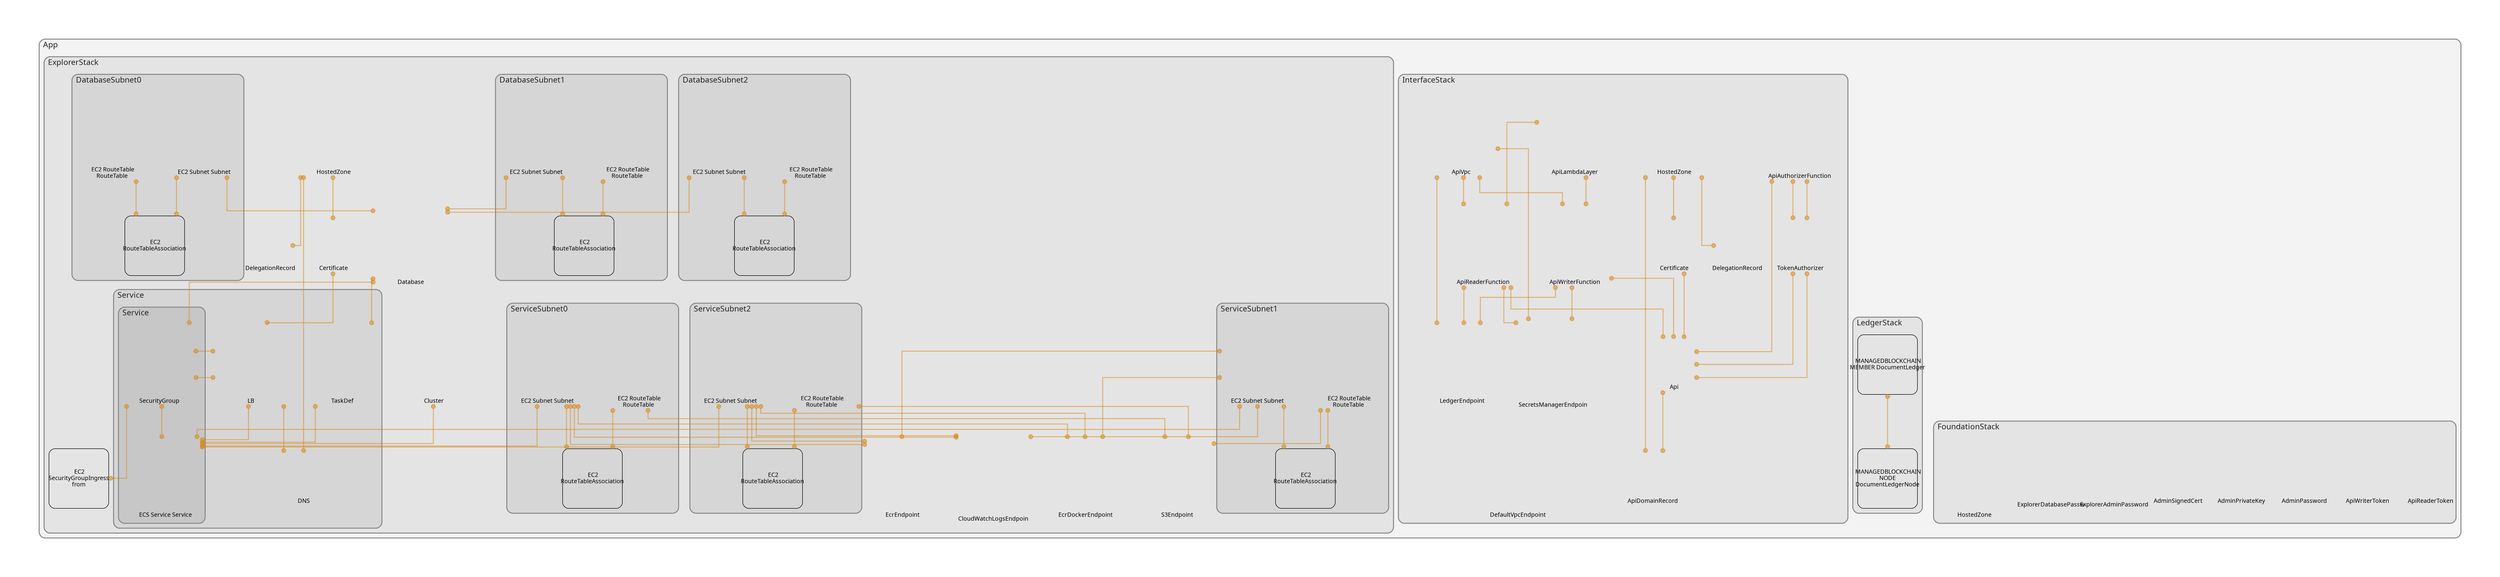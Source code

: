 digraph "Diagram" {
  splines = "ortho";
  pad = "1.0";
  nodesep = "0.60";
  ranksep = "0.75";
  fontname = "Sans-Serif";
  fontsize = "15";
  dpi = "200";
  rankdir = "BT";
  compound = "true";
  fontcolor = "#222222";
  edge [
    color = "#D5871488",
    penwidth = 2,
    arrowhead = "dot",
    arrowtail = "dot",
  ];
  node [
    shape = "box",
    style = "rounded",
    fixedsize = true,
    width = 1.7,
    height = 1.7,
    labelloc = "c",
    imagescale = true,
    fontname = "Sans-Serif",
    fontsize = 8,
    margin = 8,
  ];
  subgraph "App" {
    subgraph "cluster-SubGraph.App" {
      graph [
        label = "App",
        labelloc = "b",
        labeljust = "l",
        margin = "10",
        fontsize = "16",
        penwidth = "2",
        pencolor = "#888888",
        style = "filled,rounded",
        fillcolor = "#f3f3f3",
      ];
      subgraph "cluster-SubGraph.FoundationStack" {
        graph [
          label = "FoundationStack",
          labelloc = "b",
          labeljust = "l",
          margin = "10",
          fontsize = "16",
          penwidth = "2",
          pencolor = "#888888",
          style = "filled,rounded",
          fillcolor = "#e4e4e4",
        ];
        "FoundationStack/ApiReaderToken" [
          label = " ApiReaderToken",
          fontsize = 12,
          image = "/usr/local/lib/node_modules/cdk-dia/icons/aws/Service/Arch_Security-Identity-Compliance/64/Arch_AWS-Secrets-Manager_64@5x.png",
          imagescale = "true",
          imagepos = "tc",
          penwidth = "0",
          shape = "node",
          fixedsize = "true",
          labelloc = "b",
          width = 1.2,
          height = 1.466,
        ];
        "FoundationStack/ApiWriterToken" [
          label = " ApiWriterToken",
          fontsize = 12,
          image = "/usr/local/lib/node_modules/cdk-dia/icons/aws/Service/Arch_Security-Identity-Compliance/64/Arch_AWS-Secrets-Manager_64@5x.png",
          imagescale = "true",
          imagepos = "tc",
          penwidth = "0",
          shape = "node",
          fixedsize = "true",
          labelloc = "b",
          width = 1.2,
          height = 1.466,
        ];
        "FoundationStack/AdminPassword" [
          label = " AdminPassword",
          fontsize = 12,
          image = "/usr/local/lib/node_modules/cdk-dia/icons/aws/Service/Arch_Security-Identity-Compliance/64/Arch_AWS-Secrets-Manager_64@5x.png",
          imagescale = "true",
          imagepos = "tc",
          penwidth = "0",
          shape = "node",
          fixedsize = "true",
          labelloc = "b",
          width = 1.2,
          height = 1.466,
        ];
        "FoundationStack/AdminPrivateKey" [
          label = " AdminPrivateKey",
          fontsize = 12,
          image = "/usr/local/lib/node_modules/cdk-dia/icons/aws/Service/Arch_Security-Identity-Compliance/64/Arch_AWS-Secrets-Manager_64@5x.png",
          imagescale = "true",
          imagepos = "tc",
          penwidth = "0",
          shape = "node",
          fixedsize = "true",
          labelloc = "b",
          width = 1.2,
          height = 1.466,
        ];
        "FoundationStack/AdminSignedCert" [
          label = " AdminSignedCert",
          fontsize = 12,
          image = "/usr/local/lib/node_modules/cdk-dia/icons/aws/Service/Arch_Security-Identity-Compliance/64/Arch_AWS-Secrets-Manager_64@5x.png",
          imagescale = "true",
          imagepos = "tc",
          penwidth = "0",
          shape = "node",
          fixedsize = "true",
          labelloc = "b",
          width = 1.2,
          height = 1.466,
        ];
        "FoundationStack/ExplorerAdminPassword" [
          label = "\nExplorerAdminPassword",
          fontsize = 12,
          image = "/usr/local/lib/node_modules/cdk-dia/icons/aws/Service/Arch_Security-Identity-Compliance/64/Arch_AWS-Secrets-Manager_64@5x.png",
          imagescale = "true",
          imagepos = "tc",
          penwidth = "0",
          shape = "node",
          fixedsize = "true",
          labelloc = "b",
          width = 1.2,
          height = 1.682,
        ];
        "FoundationStack/ExplorerDatabasePassword" [
          label = "\nExplorerDatabasePassw",
          fontsize = 12,
          image = "/usr/local/lib/node_modules/cdk-dia/icons/aws/Service/Arch_Security-Identity-Compliance/64/Arch_AWS-Secrets-Manager_64@5x.png",
          imagescale = "true",
          imagepos = "tc",
          penwidth = "0",
          shape = "node",
          fixedsize = "true",
          labelloc = "b",
          width = 1.2,
          height = 1.682,
        ];
        "FoundationStack/HostedZone" [
          label = " HostedZone",
          fontsize = 12,
          image = "/usr/local/lib/node_modules/cdk-dia/icons/aws/Resource/Res_Networking-and-Content-Delivery/Res_48_Dark/Res_Amazon-Route-53-Hosted-Zone_48_Dark_gen.png",
          imagescale = "true",
          imagepos = "tc",
          penwidth = "0",
          shape = "node",
          fixedsize = "true",
          labelloc = "b",
          width = 2,
          height = 2.266,
        ];
      }
      subgraph "cluster-SubGraph.LedgerStack" {
        graph [
          label = "LedgerStack",
          labelloc = "b",
          labeljust = "l",
          margin = "10",
          fontsize = "16",
          penwidth = "2",
          pencolor = "#888888",
          style = "filled,rounded",
          fillcolor = "#e4e4e4",
        ];
        "LedgerStack/DocumentLedger" [
          label = " MANAGEDBLOCKCHAIN\nMEMBER DocumentLedger",
          fontsize = 12,
        ];
        "LedgerStack/DocumentLedgerNode" [
          label = " MANAGEDBLOCKCHAIN\nNODE\nDocumentLedgerNode",
          fontsize = 12,
        ];
      }
      subgraph "cluster-SubGraph.InterfaceStack" {
        graph [
          label = "InterfaceStack",
          labelloc = "b",
          labeljust = "l",
          margin = "10",
          fontsize = "16",
          penwidth = "2",
          pencolor = "#888888",
          style = "filled,rounded",
          fillcolor = "#e4e4e4",
        ];
        "InterfaceStack/HostedZone" [
          label = " HostedZone",
          fontsize = 12,
          image = "/usr/local/lib/node_modules/cdk-dia/icons/aws/Resource/Res_Networking-and-Content-Delivery/Res_48_Dark/Res_Amazon-Route-53-Hosted-Zone_48_Dark_gen.png",
          imagescale = "true",
          imagepos = "tc",
          penwidth = "0",
          shape = "node",
          fixedsize = "true",
          labelloc = "b",
          width = 2,
          height = 2.266,
        ];
        "InterfaceStack/DelegationRecord" [
          label = " DelegationRecord",
          fontsize = 12,
          image = "/usr/local/lib/node_modules/cdk-dia/icons/aws/Resource/Res_Networking-and-Content-Delivery/Res_48_Dark/Res_Amazon-Route-53-Hosted-Zone_48_Dark_gen.png",
          imagescale = "true",
          imagepos = "tc",
          penwidth = "0",
          shape = "node",
          fixedsize = "true",
          labelloc = "b",
          width = 1.2,
          height = 1.466,
        ];
        "InterfaceStack/Certificate" [
          label = " Certificate",
          fontsize = 12,
          image = "/usr/local/lib/node_modules/cdk-dia/icons/aws/Service/Arch_Security-Identity-Compliance/64/Arch_AWS-Certificate-Manager_64@5x.png",
          imagescale = "true",
          imagepos = "tc",
          penwidth = "0",
          shape = "node",
          fixedsize = "true",
          labelloc = "b",
          width = 1.2,
          height = 1.466,
        ];
        "InterfaceStack/ApiVpc" [
          label = " ApiVpc",
          fontsize = 12,
          image = "/usr/local/lib/node_modules/cdk-dia/icons/aws/Service/Arch_Networking-Content/64/Arch_Amazon-Virtual-Private-Cloud_64@5x.png",
          imagescale = "true",
          imagepos = "tc",
          penwidth = "0",
          shape = "node",
          fixedsize = "true",
          labelloc = "b",
          width = 2,
          height = 2.266,
        ];
        "InterfaceStack/Api" [
          label = " Api",
          fontsize = 12,
          image = "/usr/local/lib/node_modules/cdk-dia/icons/aws/Service/Arch_Networking-Content/64/Arch_Amazon-API-Gateway_64@5x.png",
          imagescale = "true",
          imagepos = "tc",
          penwidth = "0",
          shape = "node",
          fixedsize = "true",
          labelloc = "b",
          width = 1.2,
          height = 1.466,
        ];
        "InterfaceStack/ApiDomainRecord" [
          label = " ApiDomainRecord",
          fontsize = 12,
          image = "/usr/local/lib/node_modules/cdk-dia/icons/aws/Resource/Res_Networking-and-Content-Delivery/Res_48_Dark/Res_Amazon-Route-53-Hosted-Zone_48_Dark_gen.png",
          imagescale = "true",
          imagepos = "tc",
          penwidth = "0",
          shape = "node",
          fixedsize = "true",
          labelloc = "b",
          width = 1.2,
          height = 1.466,
        ];
        "InterfaceStack/ApiAuthorizerFunction" [
          label = "\nApiAuthorizerFunction",
          fontsize = 12,
          image = "/usr/local/lib/node_modules/cdk-dia/icons/aws/Service/Arch_Compute/64/Arch_AWS-Lambda_64@5x.png",
          imagescale = "true",
          imagepos = "tc",
          penwidth = "0",
          shape = "node",
          fixedsize = "true",
          labelloc = "b",
          width = 2,
          height = 2.4819999999999998,
        ];
        "InterfaceStack/ApiLambdaLayer" [
          label = " ApiLambdaLayer",
          fontsize = 12,
          image = "/usr/local/lib/node_modules/cdk-dia/icons/aws/Service/Arch_Compute/64/Arch_AWS-Lambda_64@5x.png",
          imagescale = "true",
          imagepos = "tc",
          penwidth = "0",
          shape = "node",
          fixedsize = "true",
          labelloc = "b",
          width = 2,
          height = 2.266,
        ];
        "InterfaceStack/ApiReaderFunction" [
          label = " ApiReaderFunction",
          fontsize = 12,
          image = "/usr/local/lib/node_modules/cdk-dia/icons/aws/Service/Arch_Compute/64/Arch_AWS-Lambda_64@5x.png",
          imagescale = "true",
          imagepos = "tc",
          penwidth = "0",
          shape = "node",
          fixedsize = "true",
          labelloc = "b",
          width = 2,
          height = 2.266,
        ];
        "InterfaceStack/ApiWriterFunction" [
          label = " ApiWriterFunction",
          fontsize = 12,
          image = "/usr/local/lib/node_modules/cdk-dia/icons/aws/Service/Arch_Compute/64/Arch_AWS-Lambda_64@5x.png",
          imagescale = "true",
          imagepos = "tc",
          penwidth = "0",
          shape = "node",
          fixedsize = "true",
          labelloc = "b",
          width = 2,
          height = 2.266,
        ];
        "InterfaceStack/SecretsManagerEndpoint" [
          label = "\nSecretsManagerEndpoin",
          fontsize = 12,
          image = "/usr/local/lib/node_modules/cdk-dia/icons/aws/Resource/Res_Networking-and-Content-Delivery/Res_48_Dark/Res_Amazon-VPC_Endpoints_48_Dark_gen.png",
          imagescale = "true",
          imagepos = "tc",
          penwidth = "0",
          shape = "node",
          fixedsize = "true",
          labelloc = "b",
          width = 2,
          height = 2.4819999999999998,
        ];
        "InterfaceStack/LedgerEndpoint" [
          label = " LedgerEndpoint",
          fontsize = 12,
          image = "/usr/local/lib/node_modules/cdk-dia/icons/aws/Resource/Res_Networking-and-Content-Delivery/Res_48_Dark/Res_Amazon-VPC_Endpoints_48_Dark_gen.png",
          imagescale = "true",
          imagepos = "tc",
          penwidth = "0",
          shape = "node",
          fixedsize = "true",
          labelloc = "b",
          width = 2,
          height = 2.266,
        ];
        "InterfaceStack/TokenAuthorizer" [
          label = " TokenAuthorizer",
          fontsize = 12,
          image = "/usr/local/lib/node_modules/cdk-dia/icons/aws/Service/Arch_Networking-Content/64/Arch_Amazon-API-Gateway_64@5x.png",
          imagescale = "true",
          imagepos = "tc",
          penwidth = "0",
          shape = "node",
          fixedsize = "true",
          labelloc = "b",
          width = 1.2,
          height = 1.466,
        ];
        "InterfaceStack/DefaultVpcEndpoint" [
          label = " DefaultVpcEndpoint",
          fontsize = 12,
          image = "/usr/local/lib/node_modules/cdk-dia/icons/aws/Resource/Res_Networking-and-Content-Delivery/Res_48_Dark/Res_Amazon-VPC_Endpoints_48_Dark_gen.png",
          imagescale = "true",
          imagepos = "tc",
          penwidth = "0",
          shape = "node",
          fixedsize = "true",
          labelloc = "b",
          width = 2,
          height = 2.266,
        ];
      }
      subgraph "cluster-SubGraph.ExplorerStack" {
        graph [
          label = "ExplorerStack",
          labelloc = "b",
          labeljust = "l",
          margin = "10",
          fontsize = "16",
          penwidth = "2",
          pencolor = "#888888",
          style = "filled,rounded",
          fillcolor = "#e4e4e4",
        ];
        "ExplorerStack/Database" [
          label = " Database",
          fontsize = 12,
          image = "/usr/local/lib/node_modules/cdk-dia/icons/aws/Resource/Res_Compute/Res_48_Dark/Res_Amazon-EC2_T2-Instance_48_Dark.png",
          imagescale = "true",
          imagepos = "tc",
          penwidth = "0",
          shape = "node",
          fixedsize = "true",
          labelloc = "b",
          width = 2,
          height = 2.266,
        ];
        "ExplorerStack/HostedZone" [
          label = " HostedZone",
          fontsize = 12,
          image = "/usr/local/lib/node_modules/cdk-dia/icons/aws/Resource/Res_Networking-and-Content-Delivery/Res_48_Dark/Res_Amazon-Route-53-Hosted-Zone_48_Dark_gen.png",
          imagescale = "true",
          imagepos = "tc",
          penwidth = "0",
          shape = "node",
          fixedsize = "true",
          labelloc = "b",
          width = 2,
          height = 2.266,
        ];
        "ExplorerStack/DelegationRecord" [
          label = " DelegationRecord",
          fontsize = 12,
          image = "/usr/local/lib/node_modules/cdk-dia/icons/aws/Resource/Res_Networking-and-Content-Delivery/Res_48_Dark/Res_Amazon-Route-53-Hosted-Zone_48_Dark_gen.png",
          imagescale = "true",
          imagepos = "tc",
          penwidth = "0",
          shape = "node",
          fixedsize = "true",
          labelloc = "b",
          width = 1.2,
          height = 1.466,
        ];
        "ExplorerStack/Certificate" [
          label = " Certificate",
          fontsize = 12,
          image = "/usr/local/lib/node_modules/cdk-dia/icons/aws/Service/Arch_Security-Identity-Compliance/64/Arch_AWS-Certificate-Manager_64@5x.png",
          imagescale = "true",
          imagepos = "tc",
          penwidth = "0",
          shape = "node",
          fixedsize = "true",
          labelloc = "b",
          width = 1.2,
          height = 1.466,
        ];
        "ExplorerStack/Cluster" [
          label = " Cluster",
          fontsize = 12,
          image = "/usr/local/lib/node_modules/cdk-dia/icons/aws/Service/Arch_Compute/64/Arch_Amazon-Elastic-Container-Service_64@5x.png",
          imagescale = "true",
          imagepos = "tc",
          penwidth = "0",
          shape = "node",
          fixedsize = "true",
          labelloc = "b",
          width = 2,
          height = 2.266,
        ];
        "ExplorerStack/CloudWatchLogsEndpoint" [
          label = "\nCloudWatchLogsEndpoin",
          fontsize = 12,
          image = "/usr/local/lib/node_modules/cdk-dia/icons/aws/Resource/Res_Networking-and-Content-Delivery/Res_48_Dark/Res_Amazon-VPC_Endpoints_48_Dark_gen.png",
          imagescale = "true",
          imagepos = "tc",
          penwidth = "0",
          shape = "node",
          fixedsize = "true",
          labelloc = "b",
          width = 2,
          height = 2.4819999999999998,
        ];
        "ExplorerStack/EcrEndpoint" [
          label = " EcrEndpoint",
          fontsize = 12,
          image = "/usr/local/lib/node_modules/cdk-dia/icons/aws/Resource/Res_Networking-and-Content-Delivery/Res_48_Dark/Res_Amazon-VPC_Endpoints_48_Dark_gen.png",
          imagescale = "true",
          imagepos = "tc",
          penwidth = "0",
          shape = "node",
          fixedsize = "true",
          labelloc = "b",
          width = 2,
          height = 2.266,
        ];
        "ExplorerStack/EcrDockerEndpoint" [
          label = " EcrDockerEndpoint",
          fontsize = 12,
          image = "/usr/local/lib/node_modules/cdk-dia/icons/aws/Resource/Res_Networking-and-Content-Delivery/Res_48_Dark/Res_Amazon-VPC_Endpoints_48_Dark_gen.png",
          imagescale = "true",
          imagepos = "tc",
          penwidth = "0",
          shape = "node",
          fixedsize = "true",
          labelloc = "b",
          width = 2,
          height = 2.266,
        ];
        "ExplorerStack/S3Endpoint" [
          label = " S3Endpoint",
          fontsize = 12,
          image = "/usr/local/lib/node_modules/cdk-dia/icons/aws/Resource/Res_Networking-and-Content-Delivery/Res_48_Dark/Res_Amazon-VPC_Endpoints_48_Dark_gen.png",
          imagescale = "true",
          imagepos = "tc",
          penwidth = "0",
          shape = "node",
          fixedsize = "true",
          labelloc = "b",
          width = 2,
          height = 2.266,
        ];
        "ExplorerStack/DefaultVpcEndpointSecurityGroup/from ExplorerStackServiceSecurityGroupD83D98DD_30001-30004" [
          label = " EC2\nSecurityGroupIngress\nfrom",
          fontsize = 12,
        ];
        subgraph "cluster-SubGraph.DatabaseSubnet0" {
          graph [
            label = "DatabaseSubnet0",
            labelloc = "b",
            labeljust = "l",
            margin = "10",
            fontsize = "16",
            penwidth = "2",
            pencolor = "#888888",
            style = "filled,rounded",
            fillcolor = "#d6d6d6",
          ];
          "ExplorerStack/DatabaseSubnet0/Subnet" [
            label = " EC2 Subnet Subnet",
            fontsize = 12,
            image = "/usr/local/lib/node_modules/cdk-dia/icons/aws/Resource/Res_Networking-and-Content-Delivery/Res_48_Dark/Res_Amazon-Route-53_Route-Table_48_Dark_gen.png",
            imagescale = "true",
            imagepos = "tc",
            penwidth = "0",
            shape = "node",
            fixedsize = "true",
            labelloc = "b",
            width = 2,
            height = 2.266,
          ];
          "ExplorerStack/DatabaseSubnet0/RouteTable" [
            label = " EC2 RouteTable\nRouteTable",
            fontsize = 12,
            image = "/usr/local/lib/node_modules/cdk-dia/icons/aws/Resource/Res_Networking-and-Content-Delivery/Res_48_Dark/Res_Amazon-Route-53_Route-Table_48_Dark_gen.png",
            imagescale = "true",
            imagepos = "tc",
            penwidth = "0",
            shape = "node",
            fixedsize = "true",
            labelloc = "b",
            width = 2,
            height = 2.4819999999999998,
          ];
          "ExplorerStack/DatabaseSubnet0/RouteTableAssociation" [
            label = " EC2\nRouteTableAssociation",
            fontsize = 12,
          ];
        }
        subgraph "cluster-SubGraph.DatabaseSubnet1" {
          graph [
            label = "DatabaseSubnet1",
            labelloc = "b",
            labeljust = "l",
            margin = "10",
            fontsize = "16",
            penwidth = "2",
            pencolor = "#888888",
            style = "filled,rounded",
            fillcolor = "#d6d6d6",
          ];
          "ExplorerStack/DatabaseSubnet1/Subnet" [
            label = " EC2 Subnet Subnet",
            fontsize = 12,
            image = "/usr/local/lib/node_modules/cdk-dia/icons/aws/Resource/Res_Networking-and-Content-Delivery/Res_48_Dark/Res_Amazon-Route-53_Route-Table_48_Dark_gen.png",
            imagescale = "true",
            imagepos = "tc",
            penwidth = "0",
            shape = "node",
            fixedsize = "true",
            labelloc = "b",
            width = 2,
            height = 2.266,
          ];
          "ExplorerStack/DatabaseSubnet1/RouteTable" [
            label = " EC2 RouteTable\nRouteTable",
            fontsize = 12,
            image = "/usr/local/lib/node_modules/cdk-dia/icons/aws/Resource/Res_Networking-and-Content-Delivery/Res_48_Dark/Res_Amazon-Route-53_Route-Table_48_Dark_gen.png",
            imagescale = "true",
            imagepos = "tc",
            penwidth = "0",
            shape = "node",
            fixedsize = "true",
            labelloc = "b",
            width = 2,
            height = 2.4819999999999998,
          ];
          "ExplorerStack/DatabaseSubnet1/RouteTableAssociation" [
            label = " EC2\nRouteTableAssociation",
            fontsize = 12,
          ];
        }
        subgraph "cluster-SubGraph.DatabaseSubnet2" {
          graph [
            label = "DatabaseSubnet2",
            labelloc = "b",
            labeljust = "l",
            margin = "10",
            fontsize = "16",
            penwidth = "2",
            pencolor = "#888888",
            style = "filled,rounded",
            fillcolor = "#d6d6d6",
          ];
          "ExplorerStack/DatabaseSubnet2/Subnet" [
            label = " EC2 Subnet Subnet",
            fontsize = 12,
            image = "/usr/local/lib/node_modules/cdk-dia/icons/aws/Resource/Res_Networking-and-Content-Delivery/Res_48_Dark/Res_Amazon-Route-53_Route-Table_48_Dark_gen.png",
            imagescale = "true",
            imagepos = "tc",
            penwidth = "0",
            shape = "node",
            fixedsize = "true",
            labelloc = "b",
            width = 2,
            height = 2.266,
          ];
          "ExplorerStack/DatabaseSubnet2/RouteTable" [
            label = " EC2 RouteTable\nRouteTable",
            fontsize = 12,
            image = "/usr/local/lib/node_modules/cdk-dia/icons/aws/Resource/Res_Networking-and-Content-Delivery/Res_48_Dark/Res_Amazon-Route-53_Route-Table_48_Dark_gen.png",
            imagescale = "true",
            imagepos = "tc",
            penwidth = "0",
            shape = "node",
            fixedsize = "true",
            labelloc = "b",
            width = 2,
            height = 2.4819999999999998,
          ];
          "ExplorerStack/DatabaseSubnet2/RouteTableAssociation" [
            label = " EC2\nRouteTableAssociation",
            fontsize = 12,
          ];
        }
        subgraph "cluster-SubGraph.ServiceSubnet0" {
          graph [
            label = "ServiceSubnet0",
            labelloc = "b",
            labeljust = "l",
            margin = "10",
            fontsize = "16",
            penwidth = "2",
            pencolor = "#888888",
            style = "filled,rounded",
            fillcolor = "#d6d6d6",
          ];
          "ExplorerStack/ServiceSubnet0/Subnet" [
            label = " EC2 Subnet Subnet",
            fontsize = 12,
            image = "/usr/local/lib/node_modules/cdk-dia/icons/aws/Resource/Res_Networking-and-Content-Delivery/Res_48_Dark/Res_Amazon-Route-53_Route-Table_48_Dark_gen.png",
            imagescale = "true",
            imagepos = "tc",
            penwidth = "0",
            shape = "node",
            fixedsize = "true",
            labelloc = "b",
            width = 2,
            height = 2.266,
          ];
          "ExplorerStack/ServiceSubnet0/RouteTable" [
            label = " EC2 RouteTable\nRouteTable",
            fontsize = 12,
            image = "/usr/local/lib/node_modules/cdk-dia/icons/aws/Resource/Res_Networking-and-Content-Delivery/Res_48_Dark/Res_Amazon-Route-53_Route-Table_48_Dark_gen.png",
            imagescale = "true",
            imagepos = "tc",
            penwidth = "0",
            shape = "node",
            fixedsize = "true",
            labelloc = "b",
            width = 2,
            height = 2.4819999999999998,
          ];
          "ExplorerStack/ServiceSubnet0/RouteTableAssociation" [
            label = " EC2\nRouteTableAssociation",
            fontsize = 12,
          ];
        }
        subgraph "cluster-SubGraph.ServiceSubnet1" {
          graph [
            label = "ServiceSubnet1",
            labelloc = "b",
            labeljust = "l",
            margin = "10",
            fontsize = "16",
            penwidth = "2",
            pencolor = "#888888",
            style = "filled,rounded",
            fillcolor = "#d6d6d6",
          ];
          "ExplorerStack/ServiceSubnet1/Subnet" [
            label = " EC2 Subnet Subnet",
            fontsize = 12,
            image = "/usr/local/lib/node_modules/cdk-dia/icons/aws/Resource/Res_Networking-and-Content-Delivery/Res_48_Dark/Res_Amazon-Route-53_Route-Table_48_Dark_gen.png",
            imagescale = "true",
            imagepos = "tc",
            penwidth = "0",
            shape = "node",
            fixedsize = "true",
            labelloc = "b",
            width = 2,
            height = 2.266,
          ];
          "ExplorerStack/ServiceSubnet1/RouteTable" [
            label = " EC2 RouteTable\nRouteTable",
            fontsize = 12,
            image = "/usr/local/lib/node_modules/cdk-dia/icons/aws/Resource/Res_Networking-and-Content-Delivery/Res_48_Dark/Res_Amazon-Route-53_Route-Table_48_Dark_gen.png",
            imagescale = "true",
            imagepos = "tc",
            penwidth = "0",
            shape = "node",
            fixedsize = "true",
            labelloc = "b",
            width = 2,
            height = 2.4819999999999998,
          ];
          "ExplorerStack/ServiceSubnet1/RouteTableAssociation" [
            label = " EC2\nRouteTableAssociation",
            fontsize = 12,
          ];
        }
        subgraph "cluster-SubGraph.ServiceSubnet2" {
          graph [
            label = "ServiceSubnet2",
            labelloc = "b",
            labeljust = "l",
            margin = "10",
            fontsize = "16",
            penwidth = "2",
            pencolor = "#888888",
            style = "filled,rounded",
            fillcolor = "#d6d6d6",
          ];
          "ExplorerStack/ServiceSubnet2/Subnet" [
            label = " EC2 Subnet Subnet",
            fontsize = 12,
            image = "/usr/local/lib/node_modules/cdk-dia/icons/aws/Resource/Res_Networking-and-Content-Delivery/Res_48_Dark/Res_Amazon-Route-53_Route-Table_48_Dark_gen.png",
            imagescale = "true",
            imagepos = "tc",
            penwidth = "0",
            shape = "node",
            fixedsize = "true",
            labelloc = "b",
            width = 2,
            height = 2.266,
          ];
          "ExplorerStack/ServiceSubnet2/RouteTable" [
            label = " EC2 RouteTable\nRouteTable",
            fontsize = 12,
            image = "/usr/local/lib/node_modules/cdk-dia/icons/aws/Resource/Res_Networking-and-Content-Delivery/Res_48_Dark/Res_Amazon-Route-53_Route-Table_48_Dark_gen.png",
            imagescale = "true",
            imagepos = "tc",
            penwidth = "0",
            shape = "node",
            fixedsize = "true",
            labelloc = "b",
            width = 2,
            height = 2.4819999999999998,
          ];
          "ExplorerStack/ServiceSubnet2/RouteTableAssociation" [
            label = " EC2\nRouteTableAssociation",
            fontsize = 12,
          ];
        }
        subgraph "cluster-SubGraph.Service" {
          graph [
            label = "Service",
            labelloc = "b",
            labeljust = "l",
            margin = "10",
            fontsize = "16",
            penwidth = "2",
            pencolor = "#888888",
            style = "filled,rounded",
            fillcolor = "#d6d6d6",
          ];
          "ExplorerStack/Service/LB" [
            label = " LB",
            fontsize = 12,
            image = "/usr/local/lib/node_modules/cdk-dia/icons/aws/Service/Arch_Networking-Content/64/Arch_Elastic-Load-Balancing_64@5x.png",
            imagescale = "true",
            imagepos = "tc",
            penwidth = "0",
            shape = "node",
            fixedsize = "true",
            labelloc = "b",
            width = 2,
            height = 2.266,
          ];
          "ExplorerStack/Service/DNS" [
            label = " DNS",
            fontsize = 12,
            image = "/usr/local/lib/node_modules/cdk-dia/icons/aws/Resource/Res_Networking-and-Content-Delivery/Res_48_Dark/Res_Amazon-Route-53-Hosted-Zone_48_Dark_gen.png",
            imagescale = "true",
            imagepos = "tc",
            penwidth = "0",
            shape = "node",
            fixedsize = "true",
            labelloc = "b",
            width = 1.2,
            height = 1.466,
          ];
          "ExplorerStack/Service/TaskDef" [
            label = " TaskDef",
            fontsize = 12,
            image = "/usr/local/lib/node_modules/cdk-dia/icons/aws/Resource/Res_Containers/Res_48_Dark/Res_Amazon-Elastic-Container-Service_Task_48_Dark_gen.png",
            imagescale = "true",
            imagepos = "tc",
            penwidth = "0",
            shape = "node",
            fixedsize = "true",
            labelloc = "b",
            width = 2,
            height = 2.266,
          ];
          subgraph "cluster-SubGraph.Service" {
            graph [
              label = "Service",
              labelloc = "b",
              labeljust = "l",
              margin = "10",
              fontsize = "16",
              penwidth = "2",
              pencolor = "#888888",
              style = "filled,rounded",
              fillcolor = "#c7c7c7",
            ];
            "ExplorerStack/Service/Service/Service" [
              label = " ECS Service Service",
              fontsize = 12,
              image = "/usr/local/lib/node_modules/cdk-dia/icons/aws/Resource/Res_Containers/Res_48_Dark/Res_Amazon-Elastic-Container-Service_Service_48_Dark_gen.png",
              imagescale = "true",
              imagepos = "tc",
              penwidth = "0",
              shape = "node",
              fixedsize = "true",
              labelloc = "b",
              width = 2,
              height = 2.266,
            ];
            "ExplorerStack/Service/Service/SecurityGroup" [
              label = " SecurityGroup",
              fontsize = 12,
              image = "/usr/local/lib/node_modules/cdk-dia/icons/aws/security_group.png",
              imagescale = "true",
              imagepos = "tc",
              penwidth = "0",
              shape = "node",
              fixedsize = "true",
              labelloc = "b",
              width = 2,
              height = 2.266,
            ];
          }
        }
      }
    }
  }
  "LedgerStack/DocumentLedgerNode" -> "LedgerStack/DocumentLedger" [
    dir = "both",
  ];
  "InterfaceStack/DelegationRecord" -> "InterfaceStack/HostedZone" [
    dir = "both",
  ];
  "InterfaceStack/Certificate" -> "InterfaceStack/HostedZone" [
    dir = "both",
  ];
  "InterfaceStack/Api" -> "InterfaceStack/Certificate" [
    dir = "both",
  ];
  "InterfaceStack/Api" -> "InterfaceStack/ApiReaderFunction" [
    dir = "both",
  ];
  "InterfaceStack/Api" -> "InterfaceStack/ApiWriterFunction" [
    dir = "both",
  ];
  "InterfaceStack/Api" -> "InterfaceStack/TokenAuthorizer" [
    dir = "both",
  ];
  "InterfaceStack/ApiDomainRecord" -> "InterfaceStack/HostedZone" [
    dir = "both",
  ];
  "InterfaceStack/ApiDomainRecord" -> "InterfaceStack/Api" [
    dir = "both",
  ];
  "InterfaceStack/ApiAuthorizerFunction" -> "InterfaceStack/Api" [
    dir = "both",
  ];
  "InterfaceStack/ApiAuthorizerFunction" -> "InterfaceStack/TokenAuthorizer" [
    dir = "both",
  ];
  "InterfaceStack/ApiReaderFunction" -> "InterfaceStack/ApiVpc" [
    dir = "both",
  ];
  "InterfaceStack/ApiReaderFunction" -> "InterfaceStack/ApiLambdaLayer" [
    dir = "both",
  ];
  "InterfaceStack/ApiWriterFunction" -> "InterfaceStack/ApiVpc" [
    dir = "both",
  ];
  "InterfaceStack/ApiWriterFunction" -> "InterfaceStack/ApiLambdaLayer" [
    dir = "both",
  ];
  "InterfaceStack/SecretsManagerEndpoint" -> "InterfaceStack/ApiVpc" [
    dir = "both",
  ];
  "InterfaceStack/SecretsManagerEndpoint" -> "InterfaceStack/ApiReaderFunction" [
    dir = "both",
  ];
  "InterfaceStack/SecretsManagerEndpoint" -> "InterfaceStack/ApiWriterFunction" [
    dir = "both",
  ];
  "InterfaceStack/LedgerEndpoint" -> "InterfaceStack/ApiVpc" [
    dir = "both",
  ];
  "InterfaceStack/LedgerEndpoint" -> "InterfaceStack/ApiReaderFunction" [
    dir = "both",
  ];
  "InterfaceStack/LedgerEndpoint" -> "InterfaceStack/ApiWriterFunction" [
    dir = "both",
  ];
  "InterfaceStack/TokenAuthorizer" -> "InterfaceStack/Api" [
    dir = "both",
  ];
  "InterfaceStack/TokenAuthorizer" -> "InterfaceStack/ApiAuthorizerFunction" [
    dir = "both",
  ];
  "ExplorerStack/DatabaseSubnet0/RouteTableAssociation" -> "ExplorerStack/DatabaseSubnet0/RouteTable" [
    dir = "both",
  ];
  "ExplorerStack/DatabaseSubnet0/RouteTableAssociation" -> "ExplorerStack/DatabaseSubnet0/Subnet" [
    dir = "both",
  ];
  "ExplorerStack/DatabaseSubnet1/RouteTableAssociation" -> "ExplorerStack/DatabaseSubnet1/RouteTable" [
    dir = "both",
  ];
  "ExplorerStack/DatabaseSubnet1/RouteTableAssociation" -> "ExplorerStack/DatabaseSubnet1/Subnet" [
    dir = "both",
  ];
  "ExplorerStack/DatabaseSubnet2/RouteTableAssociation" -> "ExplorerStack/DatabaseSubnet2/RouteTable" [
    dir = "both",
  ];
  "ExplorerStack/DatabaseSubnet2/RouteTableAssociation" -> "ExplorerStack/DatabaseSubnet2/Subnet" [
    dir = "both",
  ];
  "ExplorerStack/Database" -> "ExplorerStack/DatabaseSubnet0/Subnet" [
    dir = "both",
  ];
  "ExplorerStack/Database" -> "ExplorerStack/DatabaseSubnet1/Subnet" [
    dir = "both",
  ];
  "ExplorerStack/Database" -> "ExplorerStack/DatabaseSubnet2/Subnet" [
    dir = "both",
  ];
  "ExplorerStack/Database" -> "ExplorerStack/Service/Service/SecurityGroup" [
    dir = "both",
  ];
  "ExplorerStack/DelegationRecord" -> "ExplorerStack/HostedZone" [
    dir = "both",
  ];
  "ExplorerStack/Certificate" -> "ExplorerStack/HostedZone" [
    dir = "both",
  ];
  "ExplorerStack/ServiceSubnet0/RouteTableAssociation" -> "ExplorerStack/ServiceSubnet0/RouteTable" [
    dir = "both",
  ];
  "ExplorerStack/ServiceSubnet0/RouteTableAssociation" -> "ExplorerStack/ServiceSubnet0/Subnet" [
    dir = "both",
  ];
  "ExplorerStack/ServiceSubnet1/RouteTableAssociation" -> "ExplorerStack/ServiceSubnet1/RouteTable" [
    dir = "both",
  ];
  "ExplorerStack/ServiceSubnet1/RouteTableAssociation" -> "ExplorerStack/ServiceSubnet1/Subnet" [
    dir = "both",
  ];
  "ExplorerStack/ServiceSubnet2/RouteTableAssociation" -> "ExplorerStack/ServiceSubnet2/RouteTable" [
    dir = "both",
  ];
  "ExplorerStack/ServiceSubnet2/RouteTableAssociation" -> "ExplorerStack/ServiceSubnet2/Subnet" [
    dir = "both",
  ];
  "ExplorerStack/Service/LB" -> "ExplorerStack/Certificate" [
    dir = "both",
  ];
  "ExplorerStack/Service/LB" -> "ExplorerStack/Service/Service/SecurityGroup" [
    dir = "both",
  ];
  "ExplorerStack/Service/DNS" -> "ExplorerStack/HostedZone" [
    dir = "both",
  ];
  "ExplorerStack/Service/DNS" -> "ExplorerStack/Service/LB" [
    dir = "both",
  ];
  "ExplorerStack/Service/TaskDef" -> "ExplorerStack/Database" [
    dir = "both",
  ];
  "ExplorerStack/Service/Service/Service" -> "ExplorerStack/ServiceSubnet0/Subnet" [
    dir = "both",
  ];
  "ExplorerStack/Service/Service/Service" -> "ExplorerStack/ServiceSubnet1/Subnet" [
    dir = "both",
  ];
  "ExplorerStack/Service/Service/Service" -> "ExplorerStack/ServiceSubnet2/Subnet" [
    dir = "both",
  ];
  "ExplorerStack/Service/Service/Service" -> "ExplorerStack/Cluster" [
    dir = "both",
  ];
  "ExplorerStack/Service/Service/Service" -> "ExplorerStack/Service/LB" [
    dir = "both",
  ];
  "ExplorerStack/Service/Service/Service" -> "ExplorerStack/Service/TaskDef" [
    dir = "both",
  ];
  "ExplorerStack/Service/Service/Service" -> "ExplorerStack/Service/Service/SecurityGroup" [
    dir = "both",
  ];
  "ExplorerStack/Service/Service/SecurityGroup" -> "ExplorerStack/Service/LB" [
    dir = "both",
  ];
  "ExplorerStack/CloudWatchLogsEndpoint" -> "ExplorerStack/ServiceSubnet0/Subnet" [
    dir = "both",
  ];
  "ExplorerStack/CloudWatchLogsEndpoint" -> "ExplorerStack/ServiceSubnet1/Subnet" [
    dir = "both",
  ];
  "ExplorerStack/CloudWatchLogsEndpoint" -> "ExplorerStack/ServiceSubnet2/Subnet" [
    dir = "both",
  ];
  "ExplorerStack/EcrEndpoint" -> "ExplorerStack/ServiceSubnet0/Subnet" [
    dir = "both",
  ];
  "ExplorerStack/EcrEndpoint" -> "ExplorerStack/ServiceSubnet1/Subnet" [
    dir = "both",
  ];
  "ExplorerStack/EcrEndpoint" -> "ExplorerStack/ServiceSubnet2/Subnet" [
    dir = "both",
  ];
  "ExplorerStack/EcrDockerEndpoint" -> "ExplorerStack/ServiceSubnet0/Subnet" [
    dir = "both",
  ];
  "ExplorerStack/EcrDockerEndpoint" -> "ExplorerStack/ServiceSubnet1/Subnet" [
    dir = "both",
  ];
  "ExplorerStack/EcrDockerEndpoint" -> "ExplorerStack/ServiceSubnet2/Subnet" [
    dir = "both",
  ];
  "ExplorerStack/S3Endpoint" -> "ExplorerStack/ServiceSubnet0/RouteTable" [
    dir = "both",
  ];
  "ExplorerStack/S3Endpoint" -> "ExplorerStack/ServiceSubnet1/RouteTable" [
    dir = "both",
  ];
  "ExplorerStack/S3Endpoint" -> "ExplorerStack/ServiceSubnet2/RouteTable" [
    dir = "both",
  ];
  "ExplorerStack/DefaultVpcEndpointSecurityGroup/from ExplorerStackServiceSecurityGroupD83D98DD_30001-30004" -> "ExplorerStack/Service/Service/SecurityGroup" [
    dir = "both",
  ];
}